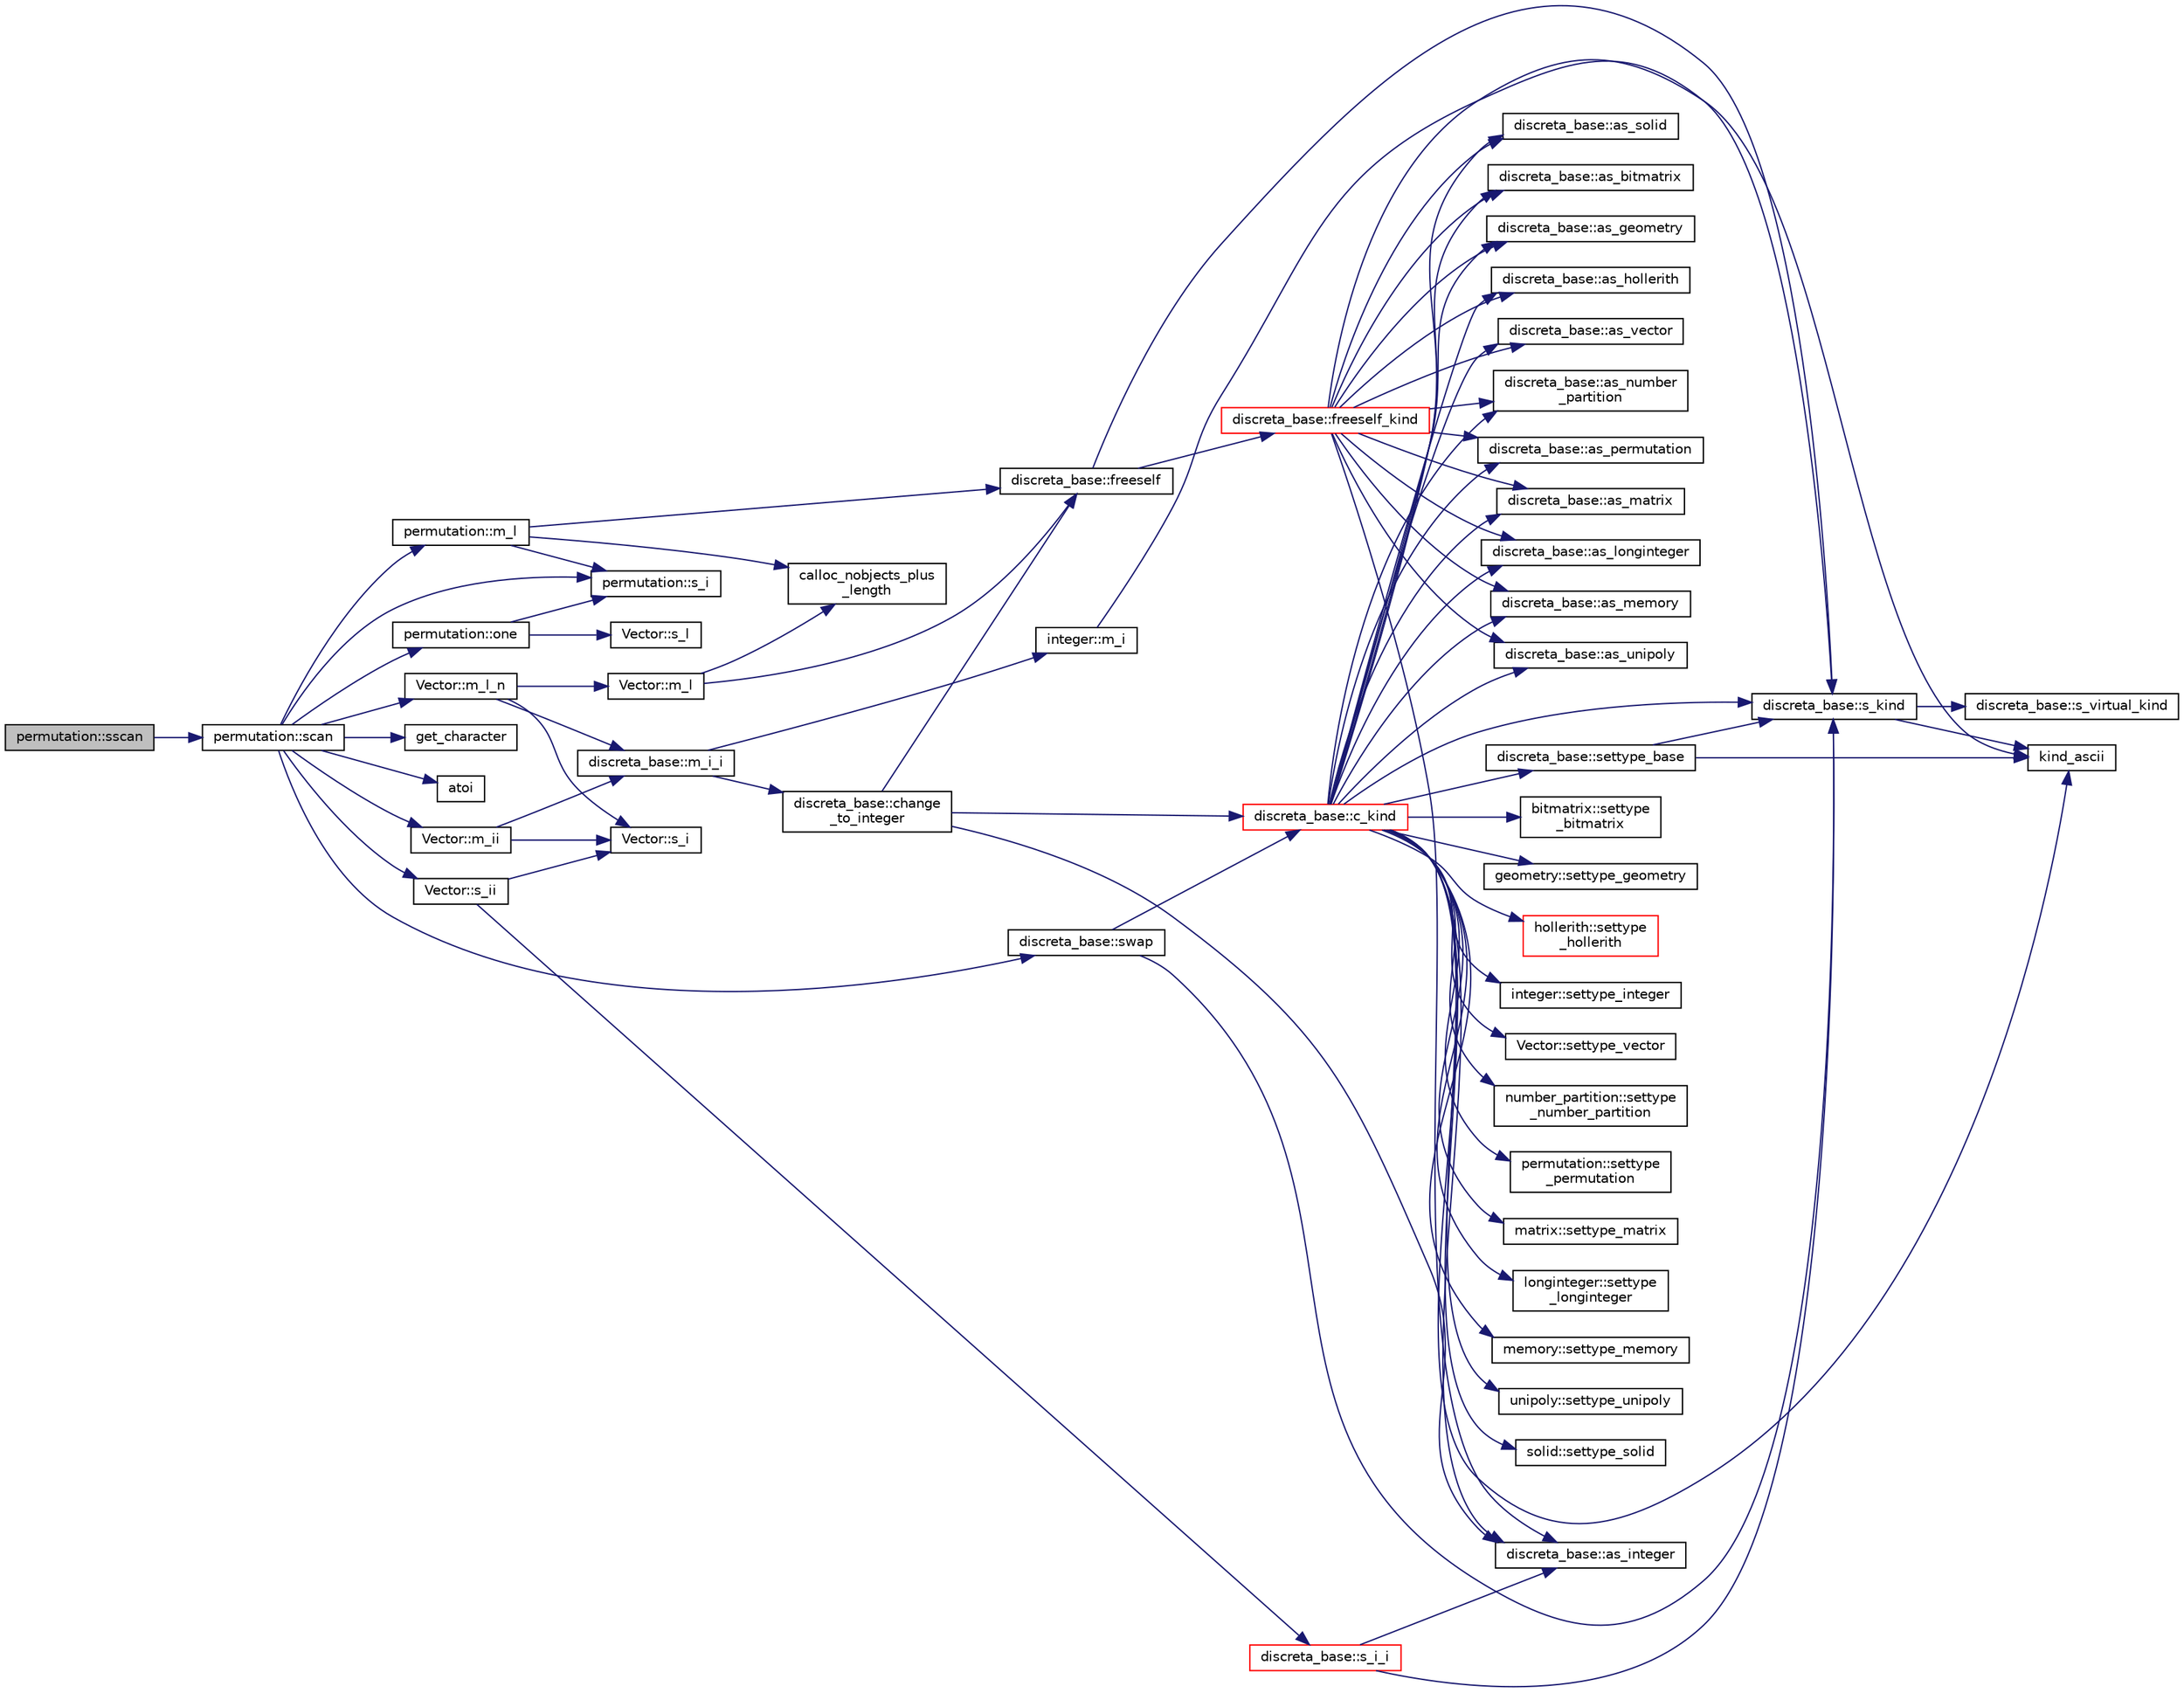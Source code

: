 digraph "permutation::sscan"
{
  edge [fontname="Helvetica",fontsize="10",labelfontname="Helvetica",labelfontsize="10"];
  node [fontname="Helvetica",fontsize="10",shape=record];
  rankdir="LR";
  Node2811 [label="permutation::sscan",height=0.2,width=0.4,color="black", fillcolor="grey75", style="filled", fontcolor="black"];
  Node2811 -> Node2812 [color="midnightblue",fontsize="10",style="solid",fontname="Helvetica"];
  Node2812 [label="permutation::scan",height=0.2,width=0.4,color="black", fillcolor="white", style="filled",URL="$d0/d08/classpermutation.html#a826e0fbc7234cbbff949d3e31a863d0a"];
  Node2812 -> Node2813 [color="midnightblue",fontsize="10",style="solid",fontname="Helvetica"];
  Node2813 [label="permutation::m_l",height=0.2,width=0.4,color="black", fillcolor="white", style="filled",URL="$d0/d08/classpermutation.html#a9cf73421f89b2c24cf2d08f002752030"];
  Node2813 -> Node2814 [color="midnightblue",fontsize="10",style="solid",fontname="Helvetica"];
  Node2814 [label="discreta_base::freeself",height=0.2,width=0.4,color="black", fillcolor="white", style="filled",URL="$d7/d71/classdiscreta__base.html#a9a3c9501a562293b5667c11b9174d6e5"];
  Node2814 -> Node2815 [color="midnightblue",fontsize="10",style="solid",fontname="Helvetica"];
  Node2815 [label="discreta_base::freeself_kind",height=0.2,width=0.4,color="red", fillcolor="white", style="filled",URL="$d7/d71/classdiscreta__base.html#a63a23ada2165b3838fab719ed458cec8"];
  Node2815 -> Node2823 [color="midnightblue",fontsize="10",style="solid",fontname="Helvetica"];
  Node2823 [label="discreta_base::as_integer",height=0.2,width=0.4,color="black", fillcolor="white", style="filled",URL="$d7/d71/classdiscreta__base.html#a00d7691eaf874fd283d942692fe8dd26"];
  Node2815 -> Node2825 [color="midnightblue",fontsize="10",style="solid",fontname="Helvetica"];
  Node2825 [label="discreta_base::as_vector",height=0.2,width=0.4,color="black", fillcolor="white", style="filled",URL="$d7/d71/classdiscreta__base.html#a7bdd6cae39c380b128ee9e17e42cf020"];
  Node2815 -> Node2828 [color="midnightblue",fontsize="10",style="solid",fontname="Helvetica"];
  Node2828 [label="discreta_base::as_number\l_partition",height=0.2,width=0.4,color="black", fillcolor="white", style="filled",URL="$d7/d71/classdiscreta__base.html#a307aa09de0e925d46697707968ffab00"];
  Node2815 -> Node2830 [color="midnightblue",fontsize="10",style="solid",fontname="Helvetica"];
  Node2830 [label="discreta_base::as_permutation",height=0.2,width=0.4,color="black", fillcolor="white", style="filled",URL="$d7/d71/classdiscreta__base.html#aa4e72f36a82984239b12ae831e131098"];
  Node2815 -> Node2832 [color="midnightblue",fontsize="10",style="solid",fontname="Helvetica"];
  Node2832 [label="discreta_base::as_matrix",height=0.2,width=0.4,color="black", fillcolor="white", style="filled",URL="$d7/d71/classdiscreta__base.html#ae4d7f56d917a4707b838fbffde6467ff"];
  Node2815 -> Node2835 [color="midnightblue",fontsize="10",style="solid",fontname="Helvetica"];
  Node2835 [label="discreta_base::as_longinteger",height=0.2,width=0.4,color="black", fillcolor="white", style="filled",URL="$d7/d71/classdiscreta__base.html#a20a094639eb711b10c8694c51937f7cd"];
  Node2815 -> Node2838 [color="midnightblue",fontsize="10",style="solid",fontname="Helvetica"];
  Node2838 [label="discreta_base::as_memory",height=0.2,width=0.4,color="black", fillcolor="white", style="filled",URL="$d7/d71/classdiscreta__base.html#ad94b2d7dce0cd4fa22db57f6e79c4bd2"];
  Node2815 -> Node2840 [color="midnightblue",fontsize="10",style="solid",fontname="Helvetica"];
  Node2840 [label="discreta_base::as_unipoly",height=0.2,width=0.4,color="black", fillcolor="white", style="filled",URL="$d7/d71/classdiscreta__base.html#ad50d8027f039fe5c2478cddb243adc9d"];
  Node2815 -> Node2842 [color="midnightblue",fontsize="10",style="solid",fontname="Helvetica"];
  Node2842 [label="discreta_base::as_solid",height=0.2,width=0.4,color="black", fillcolor="white", style="filled",URL="$d7/d71/classdiscreta__base.html#a1fc5f2b85ec97ab0a69dd64903c970a5"];
  Node2815 -> Node2844 [color="midnightblue",fontsize="10",style="solid",fontname="Helvetica"];
  Node2844 [label="discreta_base::as_bitmatrix",height=0.2,width=0.4,color="black", fillcolor="white", style="filled",URL="$d7/d71/classdiscreta__base.html#a071ad54ea8ef6c9d1d15f532e5a76df6"];
  Node2815 -> Node2846 [color="midnightblue",fontsize="10",style="solid",fontname="Helvetica"];
  Node2846 [label="discreta_base::as_geometry",height=0.2,width=0.4,color="black", fillcolor="white", style="filled",URL="$d7/d71/classdiscreta__base.html#a38fc7b4cdd830703e9d87354b79bc5c8"];
  Node2815 -> Node2848 [color="midnightblue",fontsize="10",style="solid",fontname="Helvetica"];
  Node2848 [label="discreta_base::as_hollerith",height=0.2,width=0.4,color="black", fillcolor="white", style="filled",URL="$d7/d71/classdiscreta__base.html#a3e66f82711f314710107e2f29e589690"];
  Node2815 -> Node2819 [color="midnightblue",fontsize="10",style="solid",fontname="Helvetica"];
  Node2819 [label="kind_ascii",height=0.2,width=0.4,color="black", fillcolor="white", style="filled",URL="$d9/d60/discreta_8h.html#ad0ce825a9f29bc6cec27e1b64cfe27bf"];
  Node2814 -> Node2817 [color="midnightblue",fontsize="10",style="solid",fontname="Helvetica"];
  Node2817 [label="discreta_base::s_kind",height=0.2,width=0.4,color="black", fillcolor="white", style="filled",URL="$d7/d71/classdiscreta__base.html#a8a830025c74adbbc3362418a7c2ba157"];
  Node2817 -> Node2818 [color="midnightblue",fontsize="10",style="solid",fontname="Helvetica"];
  Node2818 [label="discreta_base::s_virtual_kind",height=0.2,width=0.4,color="black", fillcolor="white", style="filled",URL="$d7/d71/classdiscreta__base.html#a52778a6d6943a468be083d0785d418fb"];
  Node2817 -> Node2819 [color="midnightblue",fontsize="10",style="solid",fontname="Helvetica"];
  Node2813 -> Node2862 [color="midnightblue",fontsize="10",style="solid",fontname="Helvetica"];
  Node2862 [label="calloc_nobjects_plus\l_length",height=0.2,width=0.4,color="black", fillcolor="white", style="filled",URL="$d9/d60/discreta_8h.html#a71599d54c8c17dfa065a363f5cdd0aa4"];
  Node2813 -> Node2863 [color="midnightblue",fontsize="10",style="solid",fontname="Helvetica"];
  Node2863 [label="permutation::s_i",height=0.2,width=0.4,color="black", fillcolor="white", style="filled",URL="$d0/d08/classpermutation.html#ab8c74af5111dbf8808da04214b918873"];
  Node2812 -> Node2864 [color="midnightblue",fontsize="10",style="solid",fontname="Helvetica"];
  Node2864 [label="Vector::m_l_n",height=0.2,width=0.4,color="black", fillcolor="white", style="filled",URL="$d5/db2/class_vector.html#a5c7c126e6266ecdc832c5ce5bc1cca2f"];
  Node2864 -> Node2865 [color="midnightblue",fontsize="10",style="solid",fontname="Helvetica"];
  Node2865 [label="Vector::m_l",height=0.2,width=0.4,color="black", fillcolor="white", style="filled",URL="$d5/db2/class_vector.html#a00f5520c2a6b4f5282a1a8bcf8ea74eb"];
  Node2865 -> Node2814 [color="midnightblue",fontsize="10",style="solid",fontname="Helvetica"];
  Node2865 -> Node2862 [color="midnightblue",fontsize="10",style="solid",fontname="Helvetica"];
  Node2864 -> Node2866 [color="midnightblue",fontsize="10",style="solid",fontname="Helvetica"];
  Node2866 [label="Vector::s_i",height=0.2,width=0.4,color="black", fillcolor="white", style="filled",URL="$d5/db2/class_vector.html#a1c4fe1752523df8119f70dd550244871"];
  Node2864 -> Node2867 [color="midnightblue",fontsize="10",style="solid",fontname="Helvetica"];
  Node2867 [label="discreta_base::m_i_i",height=0.2,width=0.4,color="black", fillcolor="white", style="filled",URL="$d7/d71/classdiscreta__base.html#aa231464a9d4bc233f66608021c9ad997"];
  Node2867 -> Node2868 [color="midnightblue",fontsize="10",style="solid",fontname="Helvetica"];
  Node2868 [label="discreta_base::change\l_to_integer",height=0.2,width=0.4,color="black", fillcolor="white", style="filled",URL="$d7/d71/classdiscreta__base.html#a58a5a5bd8f8e6f2dd7b4483b66dc7bb9"];
  Node2868 -> Node2814 [color="midnightblue",fontsize="10",style="solid",fontname="Helvetica"];
  Node2868 -> Node2869 [color="midnightblue",fontsize="10",style="solid",fontname="Helvetica"];
  Node2869 [label="discreta_base::c_kind",height=0.2,width=0.4,color="red", fillcolor="white", style="filled",URL="$d7/d71/classdiscreta__base.html#adc2ff61589c2d083688e7a43f333cb62"];
  Node2869 -> Node2870 [color="midnightblue",fontsize="10",style="solid",fontname="Helvetica"];
  Node2870 [label="discreta_base::settype_base",height=0.2,width=0.4,color="black", fillcolor="white", style="filled",URL="$d7/d71/classdiscreta__base.html#a4f42899a89447d1c3993ea07c38f8ad4"];
  Node2870 -> Node2817 [color="midnightblue",fontsize="10",style="solid",fontname="Helvetica"];
  Node2870 -> Node2819 [color="midnightblue",fontsize="10",style="solid",fontname="Helvetica"];
  Node2869 -> Node2823 [color="midnightblue",fontsize="10",style="solid",fontname="Helvetica"];
  Node2869 -> Node2871 [color="midnightblue",fontsize="10",style="solid",fontname="Helvetica"];
  Node2871 [label="integer::settype_integer",height=0.2,width=0.4,color="black", fillcolor="white", style="filled",URL="$d0/de5/classinteger.html#a6265c65ef311229acd513d748faba796"];
  Node2869 -> Node2825 [color="midnightblue",fontsize="10",style="solid",fontname="Helvetica"];
  Node2869 -> Node2872 [color="midnightblue",fontsize="10",style="solid",fontname="Helvetica"];
  Node2872 [label="Vector::settype_vector",height=0.2,width=0.4,color="black", fillcolor="white", style="filled",URL="$d5/db2/class_vector.html#a34e0d00b18c051f23904a8429fa6c8b4"];
  Node2869 -> Node2828 [color="midnightblue",fontsize="10",style="solid",fontname="Helvetica"];
  Node2869 -> Node2873 [color="midnightblue",fontsize="10",style="solid",fontname="Helvetica"];
  Node2873 [label="number_partition::settype\l_number_partition",height=0.2,width=0.4,color="black", fillcolor="white", style="filled",URL="$df/d50/classnumber__partition.html#a3aaec1b557758f643ffc8555bbc358be"];
  Node2869 -> Node2830 [color="midnightblue",fontsize="10",style="solid",fontname="Helvetica"];
  Node2869 -> Node2874 [color="midnightblue",fontsize="10",style="solid",fontname="Helvetica"];
  Node2874 [label="permutation::settype\l_permutation",height=0.2,width=0.4,color="black", fillcolor="white", style="filled",URL="$d0/d08/classpermutation.html#af1eea29f86195cede9562e444664c28c"];
  Node2869 -> Node2832 [color="midnightblue",fontsize="10",style="solid",fontname="Helvetica"];
  Node2869 -> Node2875 [color="midnightblue",fontsize="10",style="solid",fontname="Helvetica"];
  Node2875 [label="matrix::settype_matrix",height=0.2,width=0.4,color="black", fillcolor="white", style="filled",URL="$d1/d8d/classmatrix.html#a1780283a64a789e4084d792683d276bb"];
  Node2869 -> Node2835 [color="midnightblue",fontsize="10",style="solid",fontname="Helvetica"];
  Node2869 -> Node2876 [color="midnightblue",fontsize="10",style="solid",fontname="Helvetica"];
  Node2876 [label="longinteger::settype\l_longinteger",height=0.2,width=0.4,color="black", fillcolor="white", style="filled",URL="$d3/d71/classlonginteger.html#ae5f811ece8df31b9ff114368a18e1dc5"];
  Node2869 -> Node2838 [color="midnightblue",fontsize="10",style="solid",fontname="Helvetica"];
  Node2869 -> Node2877 [color="midnightblue",fontsize="10",style="solid",fontname="Helvetica"];
  Node2877 [label="memory::settype_memory",height=0.2,width=0.4,color="black", fillcolor="white", style="filled",URL="$d8/d99/classmemory.html#a33aae277f9b8fe36b02e9d5da895451b"];
  Node2869 -> Node2840 [color="midnightblue",fontsize="10",style="solid",fontname="Helvetica"];
  Node2869 -> Node2878 [color="midnightblue",fontsize="10",style="solid",fontname="Helvetica"];
  Node2878 [label="unipoly::settype_unipoly",height=0.2,width=0.4,color="black", fillcolor="white", style="filled",URL="$d1/d89/classunipoly.html#a8db854fcc85c5e1150b1f1b1c005c95b"];
  Node2869 -> Node2842 [color="midnightblue",fontsize="10",style="solid",fontname="Helvetica"];
  Node2869 -> Node2879 [color="midnightblue",fontsize="10",style="solid",fontname="Helvetica"];
  Node2879 [label="solid::settype_solid",height=0.2,width=0.4,color="black", fillcolor="white", style="filled",URL="$d8/def/classsolid.html#a775bd4821f75a8aee4ea3d4335ff90e0"];
  Node2869 -> Node2844 [color="midnightblue",fontsize="10",style="solid",fontname="Helvetica"];
  Node2869 -> Node2880 [color="midnightblue",fontsize="10",style="solid",fontname="Helvetica"];
  Node2880 [label="bitmatrix::settype\l_bitmatrix",height=0.2,width=0.4,color="black", fillcolor="white", style="filled",URL="$de/dc8/classbitmatrix.html#acb571d947f9526665ebbdc0ce3e2a973"];
  Node2869 -> Node2846 [color="midnightblue",fontsize="10",style="solid",fontname="Helvetica"];
  Node2869 -> Node2881 [color="midnightblue",fontsize="10",style="solid",fontname="Helvetica"];
  Node2881 [label="geometry::settype_geometry",height=0.2,width=0.4,color="black", fillcolor="white", style="filled",URL="$da/d44/classgeometry.html#ab4a336baba6a3f56f5ffa053a5be5ba7"];
  Node2869 -> Node2848 [color="midnightblue",fontsize="10",style="solid",fontname="Helvetica"];
  Node2869 -> Node2882 [color="midnightblue",fontsize="10",style="solid",fontname="Helvetica"];
  Node2882 [label="hollerith::settype\l_hollerith",height=0.2,width=0.4,color="red", fillcolor="white", style="filled",URL="$d8/d99/classhollerith.html#a23bbd4acfc88a0e90f1245f243f51f76"];
  Node2869 -> Node2819 [color="midnightblue",fontsize="10",style="solid",fontname="Helvetica"];
  Node2869 -> Node2817 [color="midnightblue",fontsize="10",style="solid",fontname="Helvetica"];
  Node2868 -> Node2823 [color="midnightblue",fontsize="10",style="solid",fontname="Helvetica"];
  Node2867 -> Node2891 [color="midnightblue",fontsize="10",style="solid",fontname="Helvetica"];
  Node2891 [label="integer::m_i",height=0.2,width=0.4,color="black", fillcolor="white", style="filled",URL="$d0/de5/classinteger.html#a869091f0a0f35f5354c8c4a70250e8a9"];
  Node2891 -> Node2817 [color="midnightblue",fontsize="10",style="solid",fontname="Helvetica"];
  Node2812 -> Node2892 [color="midnightblue",fontsize="10",style="solid",fontname="Helvetica"];
  Node2892 [label="permutation::one",height=0.2,width=0.4,color="black", fillcolor="white", style="filled",URL="$d0/d08/classpermutation.html#a358377181aea843bd774f0dfb3822b7f"];
  Node2892 -> Node2893 [color="midnightblue",fontsize="10",style="solid",fontname="Helvetica"];
  Node2893 [label="Vector::s_l",height=0.2,width=0.4,color="black", fillcolor="white", style="filled",URL="$d5/db2/class_vector.html#ad2dc082288f858d22a528832289e0704"];
  Node2892 -> Node2863 [color="midnightblue",fontsize="10",style="solid",fontname="Helvetica"];
  Node2812 -> Node2894 [color="midnightblue",fontsize="10",style="solid",fontname="Helvetica"];
  Node2894 [label="get_character",height=0.2,width=0.4,color="black", fillcolor="white", style="filled",URL="$d5/db4/io__and__os_8h.html#afa11b8d23080c55bbcf00b4ac4fc6045"];
  Node2812 -> Node2895 [color="midnightblue",fontsize="10",style="solid",fontname="Helvetica"];
  Node2895 [label="atoi",height=0.2,width=0.4,color="black", fillcolor="white", style="filled",URL="$d9/d60/discreta_8h.html#ad0ac71cbcb495289e474437d6b7d7fac"];
  Node2812 -> Node2896 [color="midnightblue",fontsize="10",style="solid",fontname="Helvetica"];
  Node2896 [label="Vector::m_ii",height=0.2,width=0.4,color="black", fillcolor="white", style="filled",URL="$d5/db2/class_vector.html#aa6a97eabb43f192a47947f4f6acbb04d"];
  Node2896 -> Node2866 [color="midnightblue",fontsize="10",style="solid",fontname="Helvetica"];
  Node2896 -> Node2867 [color="midnightblue",fontsize="10",style="solid",fontname="Helvetica"];
  Node2812 -> Node2863 [color="midnightblue",fontsize="10",style="solid",fontname="Helvetica"];
  Node2812 -> Node2897 [color="midnightblue",fontsize="10",style="solid",fontname="Helvetica"];
  Node2897 [label="discreta_base::swap",height=0.2,width=0.4,color="black", fillcolor="white", style="filled",URL="$d7/d71/classdiscreta__base.html#a2e8acbb9d3476675dac5b6a583b0293e"];
  Node2897 -> Node2817 [color="midnightblue",fontsize="10",style="solid",fontname="Helvetica"];
  Node2897 -> Node2869 [color="midnightblue",fontsize="10",style="solid",fontname="Helvetica"];
  Node2812 -> Node2898 [color="midnightblue",fontsize="10",style="solid",fontname="Helvetica"];
  Node2898 [label="Vector::s_ii",height=0.2,width=0.4,color="black", fillcolor="white", style="filled",URL="$d5/db2/class_vector.html#a75d4942cc7b9794717b4846c10520db8"];
  Node2898 -> Node2866 [color="midnightblue",fontsize="10",style="solid",fontname="Helvetica"];
  Node2898 -> Node2899 [color="midnightblue",fontsize="10",style="solid",fontname="Helvetica"];
  Node2899 [label="discreta_base::s_i_i",height=0.2,width=0.4,color="red", fillcolor="white", style="filled",URL="$d7/d71/classdiscreta__base.html#aadb92c01fbe69b3034b0214b33fbc735"];
  Node2899 -> Node2817 [color="midnightblue",fontsize="10",style="solid",fontname="Helvetica"];
  Node2899 -> Node2823 [color="midnightblue",fontsize="10",style="solid",fontname="Helvetica"];
}
